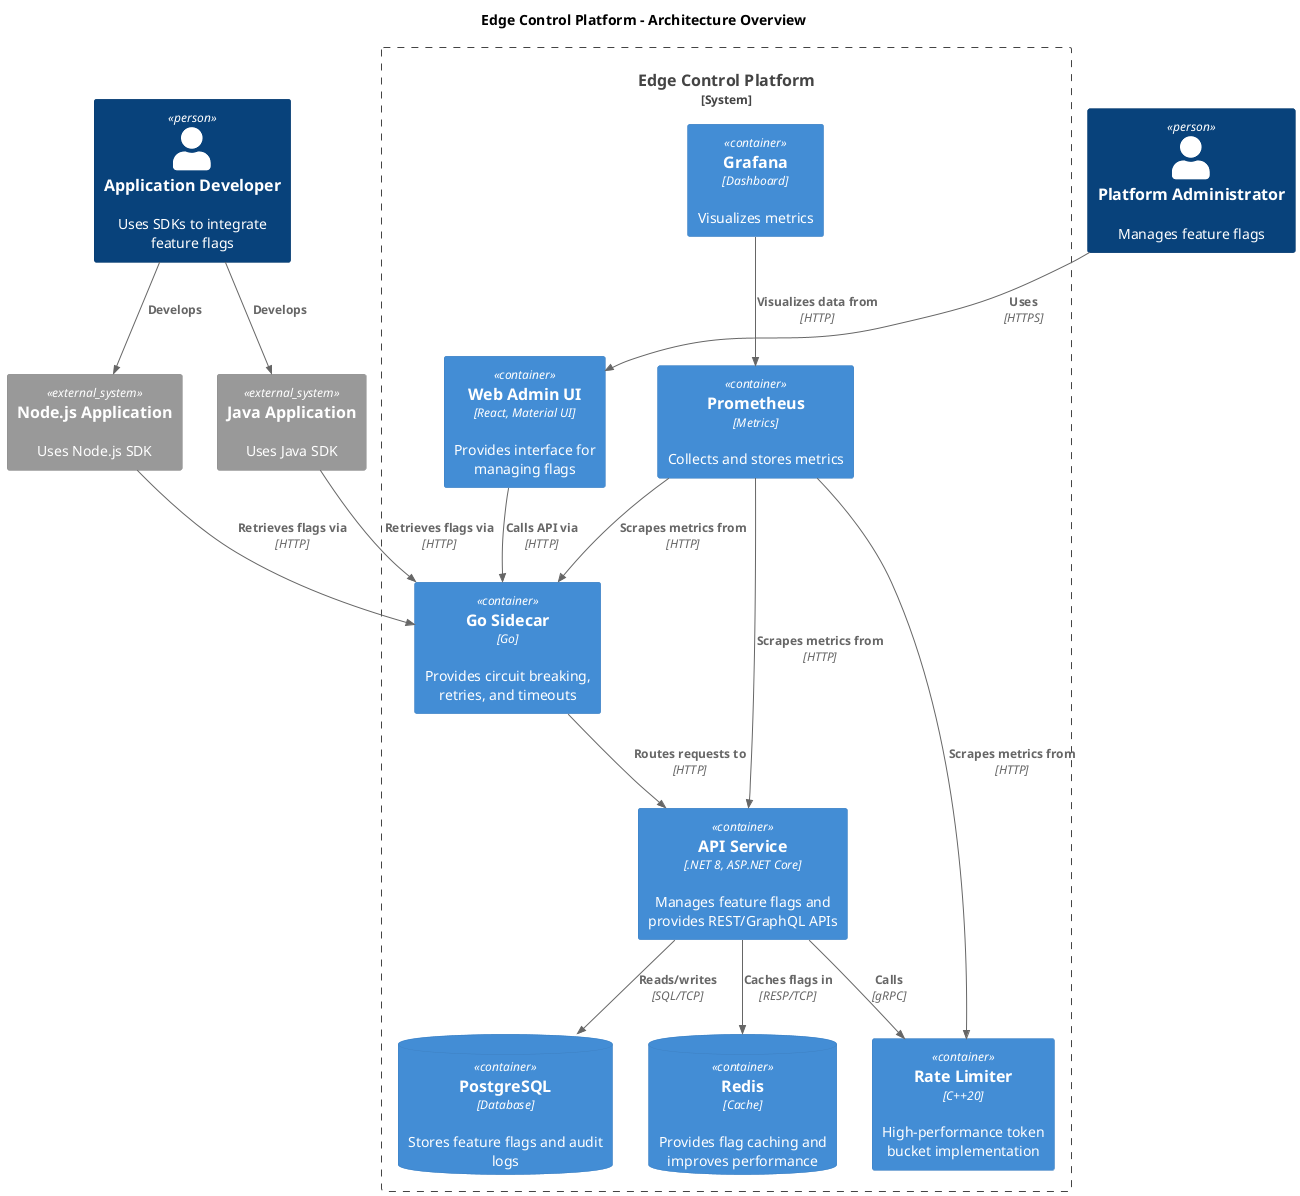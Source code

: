 @startuml EdgeControlPlatformArchitecture

!include <C4/C4_Container>

title Edge Control Platform - Architecture Overview

Person(developer, "Application Developer", "Uses SDKs to integrate feature flags")
Person(admin, "Platform Administrator", "Manages feature flags")

System_Boundary(edge_control, "Edge Control Platform") {
    Container(web_admin, "Web Admin UI", "React, Material UI", "Provides interface for managing flags")
    
    Container(go_sidecar, "Go Sidecar", "Go", "Provides circuit breaking, retries, and timeouts")
    
    Container(api_dotnet, "API Service", ".NET 8, ASP.NET Core", "Manages feature flags and provides REST/GraphQL APIs")
    
    Container(rate_limiter, "Rate Limiter", "C++20", "High-performance token bucket implementation")
    
    ContainerDb(postgres, "PostgreSQL", "Database", "Stores feature flags and audit logs")
    ContainerDb(redis, "Redis", "Cache", "Provides flag caching and improves performance")
    
    Container(prometheus, "Prometheus", "Metrics", "Collects and stores metrics")
    Container(grafana, "Grafana", "Dashboard", "Visualizes metrics")
}

System_Ext(nodejs_app, "Node.js Application", "Uses Node.js SDK")
System_Ext(java_app, "Java Application", "Uses Java SDK")

Rel(admin, web_admin, "Uses", "HTTPS")
Rel(web_admin, go_sidecar, "Calls API via", "HTTP")
Rel(go_sidecar, api_dotnet, "Routes requests to", "HTTP")
Rel(api_dotnet, postgres, "Reads/writes", "SQL/TCP")
Rel(api_dotnet, redis, "Caches flags in", "RESP/TCP")
Rel(api_dotnet, rate_limiter, "Calls", "gRPC")
Rel(prometheus, api_dotnet, "Scrapes metrics from", "HTTP")
Rel(prometheus, go_sidecar, "Scrapes metrics from", "HTTP")
Rel(prometheus, rate_limiter, "Scrapes metrics from", "HTTP")
Rel(grafana, prometheus, "Visualizes data from", "HTTP")

Rel(nodejs_app, go_sidecar, "Retrieves flags via", "HTTP")
Rel(java_app, go_sidecar, "Retrieves flags via", "HTTP")
Rel(developer, nodejs_app, "Develops")
Rel(developer, java_app, "Develops")

@enduml
